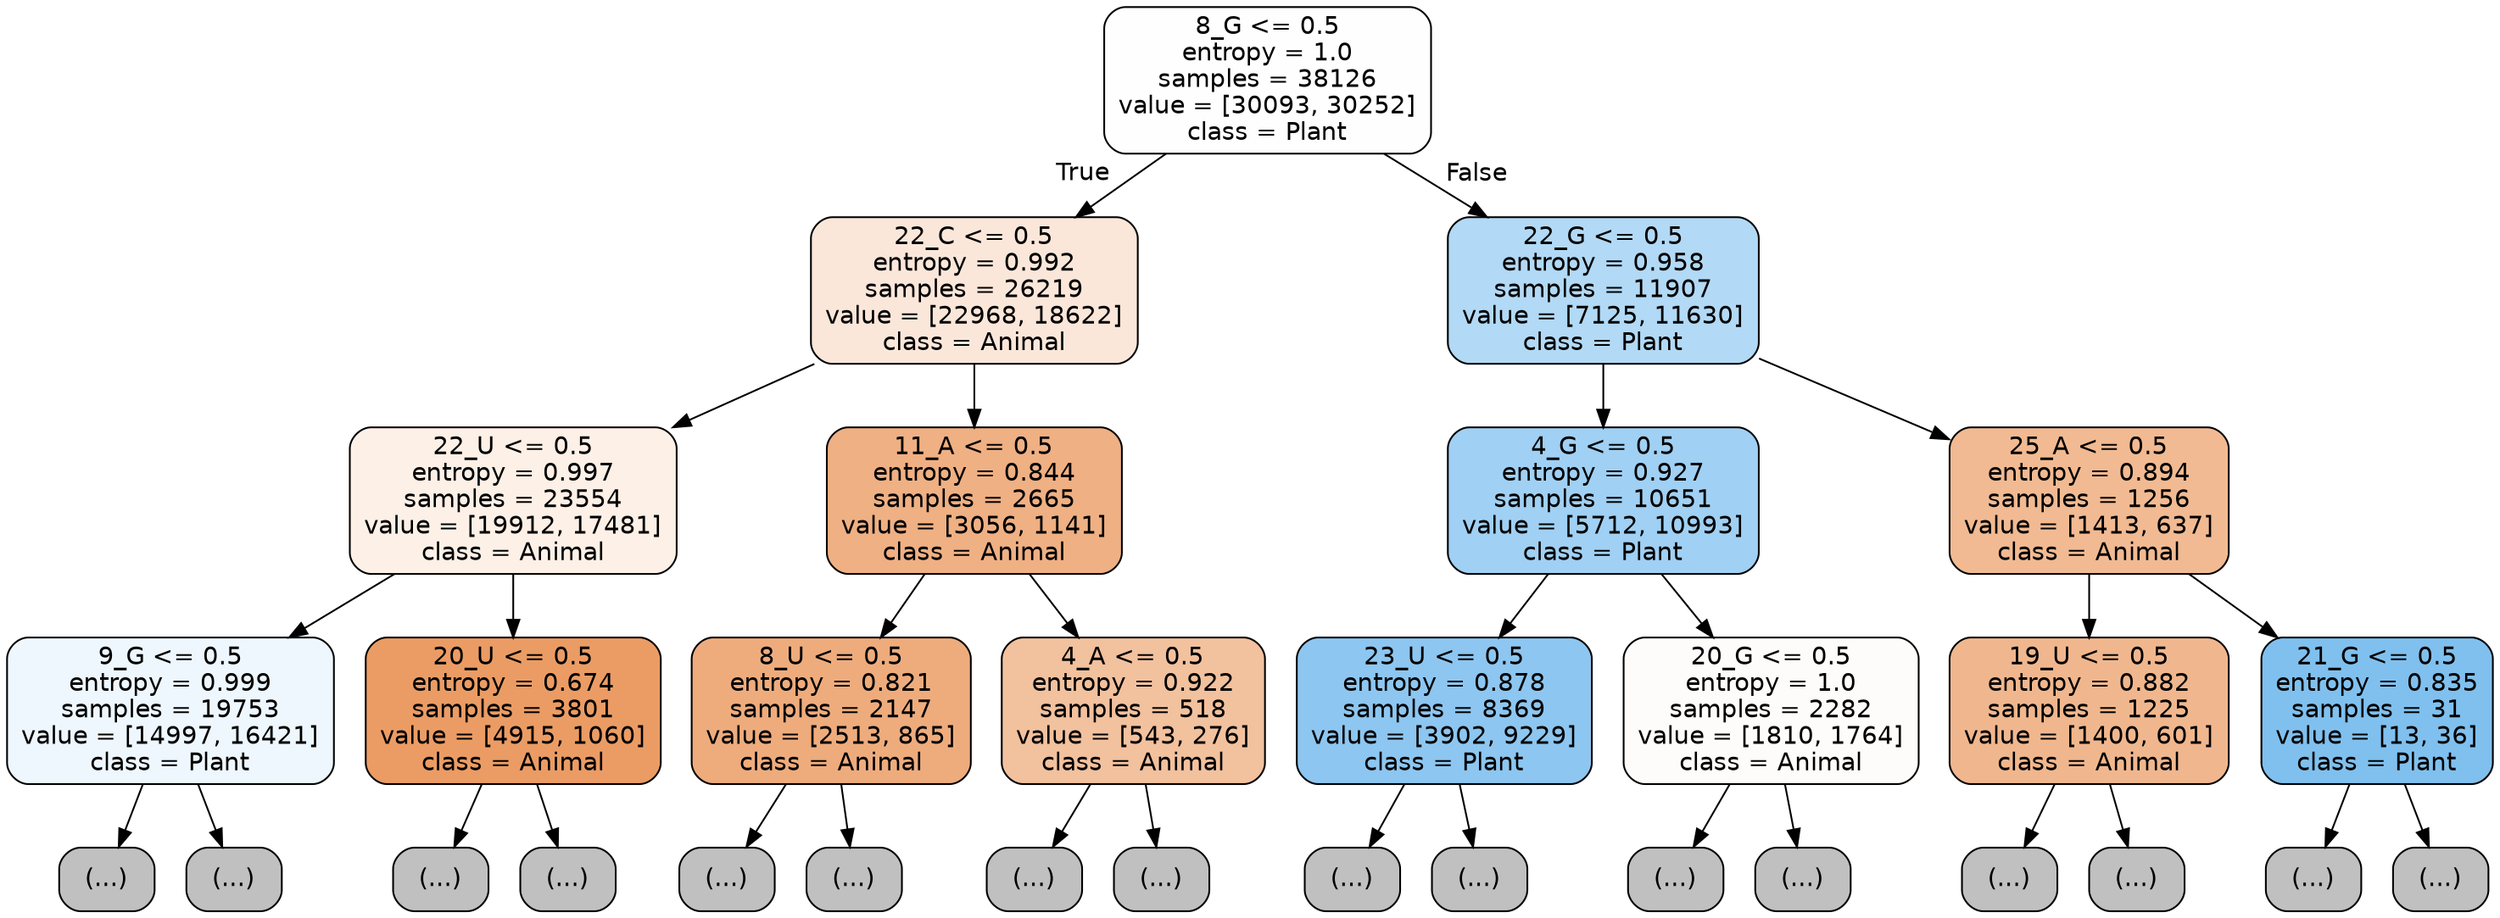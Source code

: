 digraph Tree {
node [shape=box, style="filled, rounded", color="black", fontname="helvetica"] ;
edge [fontname="helvetica"] ;
0 [label="8_G <= 0.5\nentropy = 1.0\nsamples = 38126\nvalue = [30093, 30252]\nclass = Plant", fillcolor="#fefeff"] ;
1 [label="22_C <= 0.5\nentropy = 0.992\nsamples = 26219\nvalue = [22968, 18622]\nclass = Animal", fillcolor="#fae7da"] ;
0 -> 1 [labeldistance=2.5, labelangle=45, headlabel="True"] ;
2 [label="22_U <= 0.5\nentropy = 0.997\nsamples = 23554\nvalue = [19912, 17481]\nclass = Animal", fillcolor="#fcf0e7"] ;
1 -> 2 ;
3 [label="9_G <= 0.5\nentropy = 0.999\nsamples = 19753\nvalue = [14997, 16421]\nclass = Plant", fillcolor="#eef7fd"] ;
2 -> 3 ;
4 [label="(...)", fillcolor="#C0C0C0"] ;
3 -> 4 ;
7031 [label="(...)", fillcolor="#C0C0C0"] ;
3 -> 7031 ;
9544 [label="20_U <= 0.5\nentropy = 0.674\nsamples = 3801\nvalue = [4915, 1060]\nclass = Animal", fillcolor="#eb9c64"] ;
2 -> 9544 ;
9545 [label="(...)", fillcolor="#C0C0C0"] ;
9544 -> 9545 ;
10614 [label="(...)", fillcolor="#C0C0C0"] ;
9544 -> 10614 ;
10949 [label="11_A <= 0.5\nentropy = 0.844\nsamples = 2665\nvalue = [3056, 1141]\nclass = Animal", fillcolor="#efb083"] ;
1 -> 10949 ;
10950 [label="8_U <= 0.5\nentropy = 0.821\nsamples = 2147\nvalue = [2513, 865]\nclass = Animal", fillcolor="#eeac7d"] ;
10949 -> 10950 ;
10951 [label="(...)", fillcolor="#C0C0C0"] ;
10950 -> 10951 ;
11598 [label="(...)", fillcolor="#C0C0C0"] ;
10950 -> 11598 ;
12027 [label="4_A <= 0.5\nentropy = 0.922\nsamples = 518\nvalue = [543, 276]\nclass = Animal", fillcolor="#f2c19e"] ;
10949 -> 12027 ;
12028 [label="(...)", fillcolor="#C0C0C0"] ;
12027 -> 12028 ;
12263 [label="(...)", fillcolor="#C0C0C0"] ;
12027 -> 12263 ;
12348 [label="22_G <= 0.5\nentropy = 0.958\nsamples = 11907\nvalue = [7125, 11630]\nclass = Plant", fillcolor="#b2d9f5"] ;
0 -> 12348 [labeldistance=2.5, labelangle=-45, headlabel="False"] ;
12349 [label="4_G <= 0.5\nentropy = 0.927\nsamples = 10651\nvalue = [5712, 10993]\nclass = Plant", fillcolor="#a0d0f3"] ;
12348 -> 12349 ;
12350 [label="23_U <= 0.5\nentropy = 0.878\nsamples = 8369\nvalue = [3902, 9229]\nclass = Plant", fillcolor="#8dc6f0"] ;
12349 -> 12350 ;
12351 [label="(...)", fillcolor="#C0C0C0"] ;
12350 -> 12351 ;
15116 [label="(...)", fillcolor="#C0C0C0"] ;
12350 -> 15116 ;
15219 [label="20_G <= 0.5\nentropy = 1.0\nsamples = 2282\nvalue = [1810, 1764]\nclass = Animal", fillcolor="#fefcfa"] ;
12349 -> 15219 ;
15220 [label="(...)", fillcolor="#C0C0C0"] ;
15219 -> 15220 ;
16039 [label="(...)", fillcolor="#C0C0C0"] ;
15219 -> 16039 ;
16366 [label="25_A <= 0.5\nentropy = 0.894\nsamples = 1256\nvalue = [1413, 637]\nclass = Animal", fillcolor="#f1ba92"] ;
12348 -> 16366 ;
16367 [label="19_U <= 0.5\nentropy = 0.882\nsamples = 1225\nvalue = [1400, 601]\nclass = Animal", fillcolor="#f0b78e"] ;
16366 -> 16367 ;
16368 [label="(...)", fillcolor="#C0C0C0"] ;
16367 -> 16368 ;
16805 [label="(...)", fillcolor="#C0C0C0"] ;
16367 -> 16805 ;
16978 [label="21_G <= 0.5\nentropy = 0.835\nsamples = 31\nvalue = [13, 36]\nclass = Plant", fillcolor="#80c0ee"] ;
16366 -> 16978 ;
16979 [label="(...)", fillcolor="#C0C0C0"] ;
16978 -> 16979 ;
16990 [label="(...)", fillcolor="#C0C0C0"] ;
16978 -> 16990 ;
}